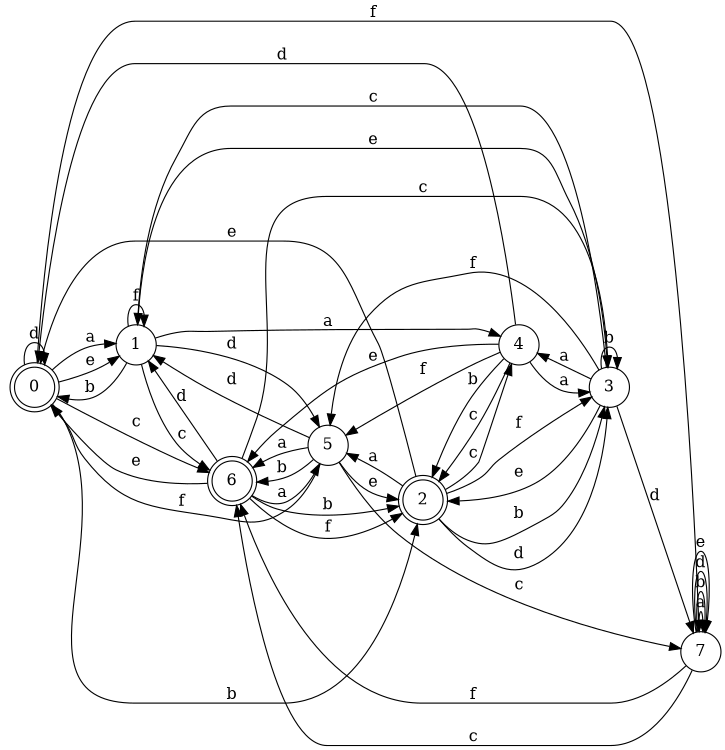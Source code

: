 digraph n7_10 {
__start0 [label="" shape="none"];

rankdir=LR;
size="8,5";

s0 [style="rounded,filled", color="black", fillcolor="white" shape="doublecircle", label="0"];
s1 [style="filled", color="black", fillcolor="white" shape="circle", label="1"];
s2 [style="rounded,filled", color="black", fillcolor="white" shape="doublecircle", label="2"];
s3 [style="filled", color="black", fillcolor="white" shape="circle", label="3"];
s4 [style="filled", color="black", fillcolor="white" shape="circle", label="4"];
s5 [style="filled", color="black", fillcolor="white" shape="circle", label="5"];
s6 [style="rounded,filled", color="black", fillcolor="white" shape="doublecircle", label="6"];
s7 [style="filled", color="black", fillcolor="white" shape="circle", label="7"];
s0 -> s1 [label="a"];
s0 -> s2 [label="b"];
s0 -> s6 [label="c"];
s0 -> s0 [label="d"];
s0 -> s1 [label="e"];
s0 -> s7 [label="f"];
s1 -> s4 [label="a"];
s1 -> s0 [label="b"];
s1 -> s6 [label="c"];
s1 -> s5 [label="d"];
s1 -> s3 [label="e"];
s1 -> s1 [label="f"];
s2 -> s5 [label="a"];
s2 -> s3 [label="b"];
s2 -> s4 [label="c"];
s2 -> s3 [label="d"];
s2 -> s0 [label="e"];
s2 -> s3 [label="f"];
s3 -> s4 [label="a"];
s3 -> s3 [label="b"];
s3 -> s1 [label="c"];
s3 -> s7 [label="d"];
s3 -> s2 [label="e"];
s3 -> s5 [label="f"];
s4 -> s3 [label="a"];
s4 -> s2 [label="b"];
s4 -> s2 [label="c"];
s4 -> s0 [label="d"];
s4 -> s6 [label="e"];
s4 -> s5 [label="f"];
s5 -> s6 [label="a"];
s5 -> s6 [label="b"];
s5 -> s7 [label="c"];
s5 -> s1 [label="d"];
s5 -> s2 [label="e"];
s5 -> s0 [label="f"];
s6 -> s5 [label="a"];
s6 -> s2 [label="b"];
s6 -> s3 [label="c"];
s6 -> s1 [label="d"];
s6 -> s0 [label="e"];
s6 -> s2 [label="f"];
s7 -> s7 [label="a"];
s7 -> s7 [label="b"];
s7 -> s6 [label="c"];
s7 -> s7 [label="d"];
s7 -> s7 [label="e"];
s7 -> s6 [label="f"];

}